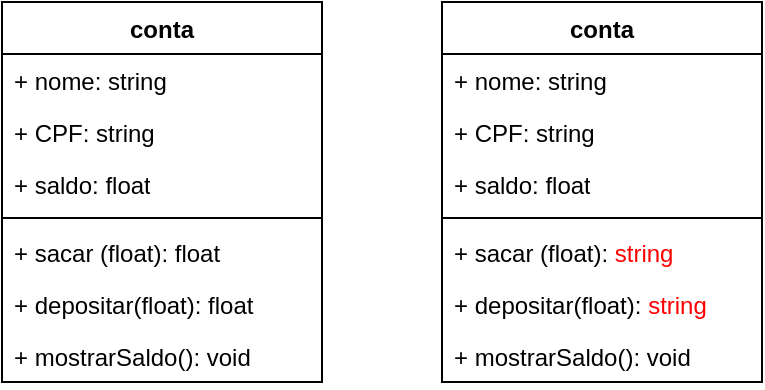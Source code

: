 <mxfile version="27.0.3">
  <diagram name="Página-1" id="1UoNvRc48pDFLPtf27Fi">
    <mxGraphModel dx="1426" dy="785" grid="1" gridSize="10" guides="1" tooltips="1" connect="1" arrows="1" fold="1" page="1" pageScale="1" pageWidth="827" pageHeight="1169" math="0" shadow="0">
      <root>
        <mxCell id="0" />
        <mxCell id="1" parent="0" />
        <mxCell id="lwciK3gDi7OwQeWDM2Gx-1" value="conta" style="swimlane;fontStyle=1;align=center;verticalAlign=top;childLayout=stackLayout;horizontal=1;startSize=26;horizontalStack=0;resizeParent=1;resizeParentMax=0;resizeLast=0;collapsible=1;marginBottom=0;whiteSpace=wrap;html=1;" vertex="1" parent="1">
          <mxGeometry x="140" y="170" width="160" height="190" as="geometry" />
        </mxCell>
        <mxCell id="lwciK3gDi7OwQeWDM2Gx-2" value="+ nome: string" style="text;strokeColor=none;fillColor=none;align=left;verticalAlign=top;spacingLeft=4;spacingRight=4;overflow=hidden;rotatable=0;points=[[0,0.5],[1,0.5]];portConstraint=eastwest;whiteSpace=wrap;html=1;" vertex="1" parent="lwciK3gDi7OwQeWDM2Gx-1">
          <mxGeometry y="26" width="160" height="26" as="geometry" />
        </mxCell>
        <mxCell id="lwciK3gDi7OwQeWDM2Gx-5" value="+ CPF: string" style="text;strokeColor=none;fillColor=none;align=left;verticalAlign=top;spacingLeft=4;spacingRight=4;overflow=hidden;rotatable=0;points=[[0,0.5],[1,0.5]];portConstraint=eastwest;whiteSpace=wrap;html=1;" vertex="1" parent="lwciK3gDi7OwQeWDM2Gx-1">
          <mxGeometry y="52" width="160" height="26" as="geometry" />
        </mxCell>
        <mxCell id="lwciK3gDi7OwQeWDM2Gx-6" value="+ saldo: float" style="text;strokeColor=none;fillColor=none;align=left;verticalAlign=top;spacingLeft=4;spacingRight=4;overflow=hidden;rotatable=0;points=[[0,0.5],[1,0.5]];portConstraint=eastwest;whiteSpace=wrap;html=1;" vertex="1" parent="lwciK3gDi7OwQeWDM2Gx-1">
          <mxGeometry y="78" width="160" height="26" as="geometry" />
        </mxCell>
        <mxCell id="lwciK3gDi7OwQeWDM2Gx-3" value="" style="line;strokeWidth=1;fillColor=none;align=left;verticalAlign=middle;spacingTop=-1;spacingLeft=3;spacingRight=3;rotatable=0;labelPosition=right;points=[];portConstraint=eastwest;strokeColor=inherit;" vertex="1" parent="lwciK3gDi7OwQeWDM2Gx-1">
          <mxGeometry y="104" width="160" height="8" as="geometry" />
        </mxCell>
        <mxCell id="lwciK3gDi7OwQeWDM2Gx-4" value="+ sacar (float): float" style="text;strokeColor=none;fillColor=none;align=left;verticalAlign=top;spacingLeft=4;spacingRight=4;overflow=hidden;rotatable=0;points=[[0,0.5],[1,0.5]];portConstraint=eastwest;whiteSpace=wrap;html=1;" vertex="1" parent="lwciK3gDi7OwQeWDM2Gx-1">
          <mxGeometry y="112" width="160" height="26" as="geometry" />
        </mxCell>
        <mxCell id="lwciK3gDi7OwQeWDM2Gx-7" value="+ depositar(float): float" style="text;strokeColor=none;fillColor=none;align=left;verticalAlign=top;spacingLeft=4;spacingRight=4;overflow=hidden;rotatable=0;points=[[0,0.5],[1,0.5]];portConstraint=eastwest;whiteSpace=wrap;html=1;" vertex="1" parent="lwciK3gDi7OwQeWDM2Gx-1">
          <mxGeometry y="138" width="160" height="26" as="geometry" />
        </mxCell>
        <mxCell id="lwciK3gDi7OwQeWDM2Gx-8" value="+ mostrarSaldo(): void" style="text;strokeColor=none;fillColor=none;align=left;verticalAlign=top;spacingLeft=4;spacingRight=4;overflow=hidden;rotatable=0;points=[[0,0.5],[1,0.5]];portConstraint=eastwest;whiteSpace=wrap;html=1;" vertex="1" parent="lwciK3gDi7OwQeWDM2Gx-1">
          <mxGeometry y="164" width="160" height="26" as="geometry" />
        </mxCell>
        <mxCell id="lwciK3gDi7OwQeWDM2Gx-9" value="conta" style="swimlane;fontStyle=1;align=center;verticalAlign=top;childLayout=stackLayout;horizontal=1;startSize=26;horizontalStack=0;resizeParent=1;resizeParentMax=0;resizeLast=0;collapsible=1;marginBottom=0;whiteSpace=wrap;html=1;" vertex="1" parent="1">
          <mxGeometry x="360" y="170" width="160" height="190" as="geometry" />
        </mxCell>
        <mxCell id="lwciK3gDi7OwQeWDM2Gx-10" value="+ nome: string" style="text;strokeColor=none;fillColor=none;align=left;verticalAlign=top;spacingLeft=4;spacingRight=4;overflow=hidden;rotatable=0;points=[[0,0.5],[1,0.5]];portConstraint=eastwest;whiteSpace=wrap;html=1;" vertex="1" parent="lwciK3gDi7OwQeWDM2Gx-9">
          <mxGeometry y="26" width="160" height="26" as="geometry" />
        </mxCell>
        <mxCell id="lwciK3gDi7OwQeWDM2Gx-11" value="+ CPF: string" style="text;strokeColor=none;fillColor=none;align=left;verticalAlign=top;spacingLeft=4;spacingRight=4;overflow=hidden;rotatable=0;points=[[0,0.5],[1,0.5]];portConstraint=eastwest;whiteSpace=wrap;html=1;" vertex="1" parent="lwciK3gDi7OwQeWDM2Gx-9">
          <mxGeometry y="52" width="160" height="26" as="geometry" />
        </mxCell>
        <mxCell id="lwciK3gDi7OwQeWDM2Gx-12" value="+ saldo: float" style="text;strokeColor=none;fillColor=none;align=left;verticalAlign=top;spacingLeft=4;spacingRight=4;overflow=hidden;rotatable=0;points=[[0,0.5],[1,0.5]];portConstraint=eastwest;whiteSpace=wrap;html=1;" vertex="1" parent="lwciK3gDi7OwQeWDM2Gx-9">
          <mxGeometry y="78" width="160" height="26" as="geometry" />
        </mxCell>
        <mxCell id="lwciK3gDi7OwQeWDM2Gx-13" value="" style="line;strokeWidth=1;fillColor=none;align=left;verticalAlign=middle;spacingTop=-1;spacingLeft=3;spacingRight=3;rotatable=0;labelPosition=right;points=[];portConstraint=eastwest;strokeColor=inherit;" vertex="1" parent="lwciK3gDi7OwQeWDM2Gx-9">
          <mxGeometry y="104" width="160" height="8" as="geometry" />
        </mxCell>
        <mxCell id="lwciK3gDi7OwQeWDM2Gx-14" value="+ sacar (float): &lt;span&gt;&lt;font style=&quot;color: rgb(255, 0, 0);&quot;&gt;string&lt;/font&gt;&lt;/span&gt;" style="text;strokeColor=none;fillColor=none;align=left;verticalAlign=top;spacingLeft=4;spacingRight=4;overflow=hidden;rotatable=0;points=[[0,0.5],[1,0.5]];portConstraint=eastwest;whiteSpace=wrap;html=1;" vertex="1" parent="lwciK3gDi7OwQeWDM2Gx-9">
          <mxGeometry y="112" width="160" height="26" as="geometry" />
        </mxCell>
        <mxCell id="lwciK3gDi7OwQeWDM2Gx-15" value="+ depositar(float): &lt;font style=&quot;color: rgb(255, 0, 0);&quot;&gt;string&lt;/font&gt;" style="text;strokeColor=none;fillColor=none;align=left;verticalAlign=top;spacingLeft=4;spacingRight=4;overflow=hidden;rotatable=0;points=[[0,0.5],[1,0.5]];portConstraint=eastwest;whiteSpace=wrap;html=1;" vertex="1" parent="lwciK3gDi7OwQeWDM2Gx-9">
          <mxGeometry y="138" width="160" height="26" as="geometry" />
        </mxCell>
        <mxCell id="lwciK3gDi7OwQeWDM2Gx-16" value="+ mostrarSaldo(): void" style="text;strokeColor=none;fillColor=none;align=left;verticalAlign=top;spacingLeft=4;spacingRight=4;overflow=hidden;rotatable=0;points=[[0,0.5],[1,0.5]];portConstraint=eastwest;whiteSpace=wrap;html=1;" vertex="1" parent="lwciK3gDi7OwQeWDM2Gx-9">
          <mxGeometry y="164" width="160" height="26" as="geometry" />
        </mxCell>
      </root>
    </mxGraphModel>
  </diagram>
</mxfile>

